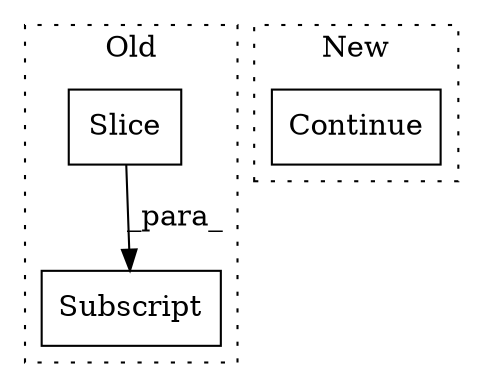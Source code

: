 digraph G {
subgraph cluster0 {
1 [label="Slice" a="80" s="29754" l="9" shape="box"];
3 [label="Subscript" a="63" s="29745,0" l="19,0" shape="box"];
label = "Old";
style="dotted";
}
subgraph cluster1 {
2 [label="Continue" a="43" s="28312" l="8" shape="box"];
label = "New";
style="dotted";
}
1 -> 3 [label="_para_"];
}